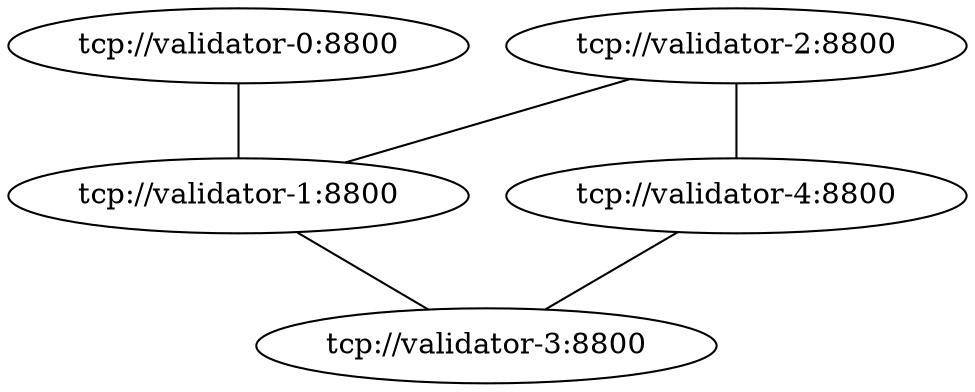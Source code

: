 strict graph peers {
    "tcp://validator-0:8800" -- "tcp://validator-1:8800"
    "tcp://validator-2:8800" -- "tcp://validator-1:8800"
    "tcp://validator-2:8800" -- "tcp://validator-4:8800"
    "tcp://validator-1:8800" -- "tcp://validator-0:8800"
    "tcp://validator-1:8800" -- "tcp://validator-2:8800"
    "tcp://validator-1:8800" -- "tcp://validator-3:8800"
    "tcp://validator-4:8800" -- "tcp://validator-2:8800"
    "tcp://validator-4:8800" -- "tcp://validator-3:8800"
    "tcp://validator-3:8800" -- "tcp://validator-1:8800"
    "tcp://validator-3:8800" -- "tcp://validator-4:8800"
}
